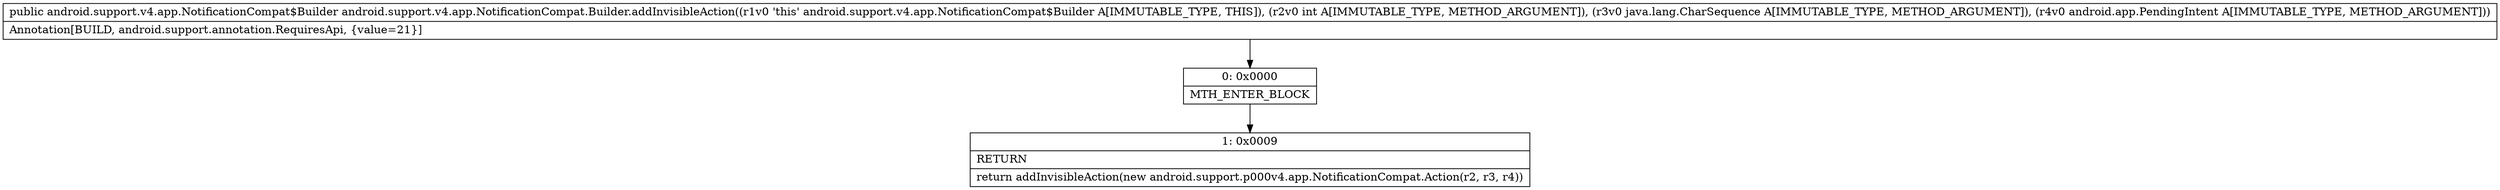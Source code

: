 digraph "CFG forandroid.support.v4.app.NotificationCompat.Builder.addInvisibleAction(ILjava\/lang\/CharSequence;Landroid\/app\/PendingIntent;)Landroid\/support\/v4\/app\/NotificationCompat$Builder;" {
Node_0 [shape=record,label="{0\:\ 0x0000|MTH_ENTER_BLOCK\l}"];
Node_1 [shape=record,label="{1\:\ 0x0009|RETURN\l|return addInvisibleAction(new android.support.p000v4.app.NotificationCompat.Action(r2, r3, r4))\l}"];
MethodNode[shape=record,label="{public android.support.v4.app.NotificationCompat$Builder android.support.v4.app.NotificationCompat.Builder.addInvisibleAction((r1v0 'this' android.support.v4.app.NotificationCompat$Builder A[IMMUTABLE_TYPE, THIS]), (r2v0 int A[IMMUTABLE_TYPE, METHOD_ARGUMENT]), (r3v0 java.lang.CharSequence A[IMMUTABLE_TYPE, METHOD_ARGUMENT]), (r4v0 android.app.PendingIntent A[IMMUTABLE_TYPE, METHOD_ARGUMENT]))  | Annotation[BUILD, android.support.annotation.RequiresApi, \{value=21\}]\l}"];
MethodNode -> Node_0;
Node_0 -> Node_1;
}

